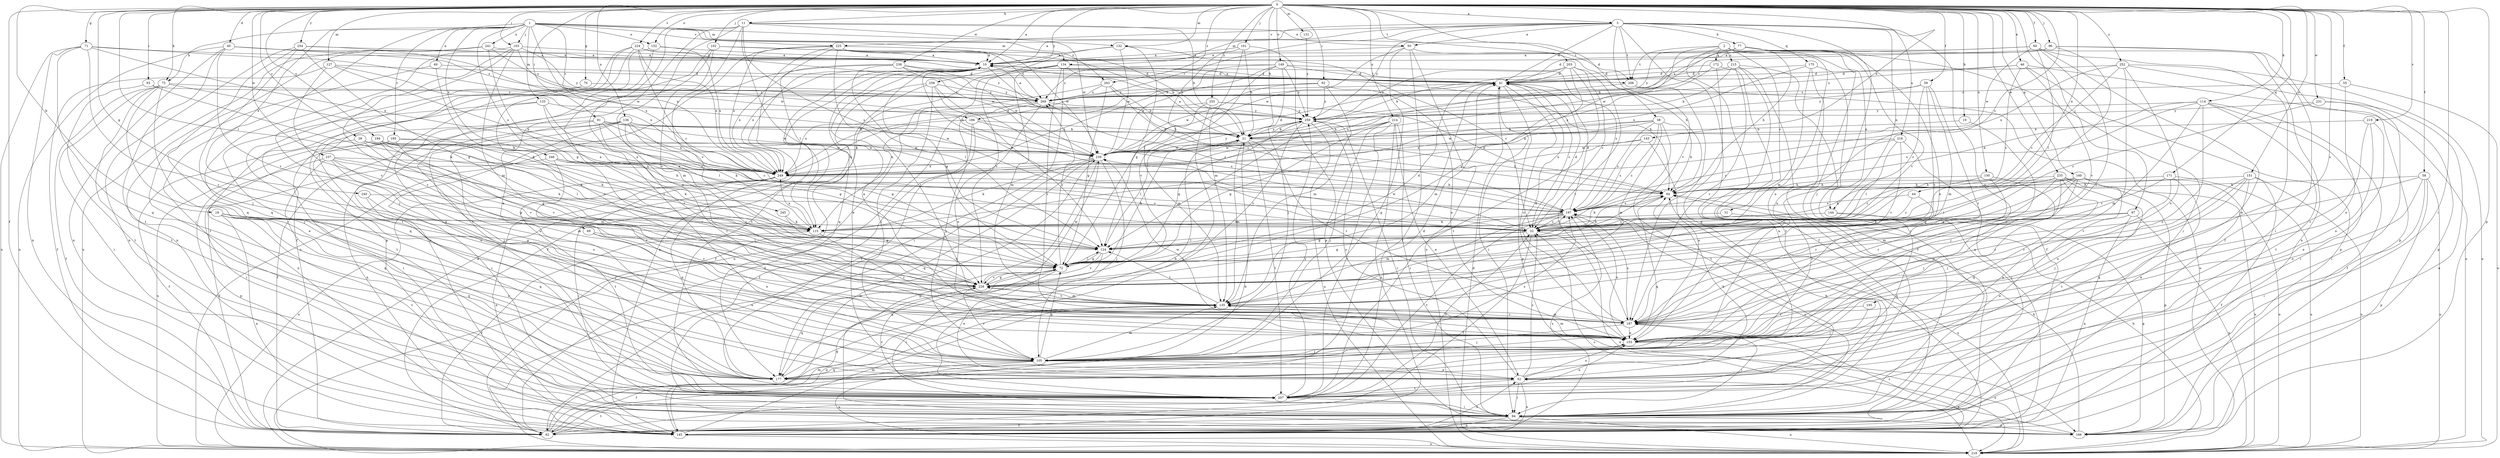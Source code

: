 strict digraph  {
0;
1;
2;
3;
10;
11;
18;
19;
21;
28;
31;
32;
38;
40;
41;
44;
46;
49;
50;
52;
55;
58;
59;
60;
62;
69;
70;
71;
72;
75;
77;
84;
91;
92;
93;
94;
96;
97;
101;
102;
103;
105;
114;
115;
124;
127;
131;
132;
133;
134;
135;
136;
143;
144;
145;
149;
150;
151;
152;
155;
160;
166;
171;
172;
175;
177;
185;
186;
187;
194;
195;
197;
203;
206;
207;
214;
215;
216;
218;
219;
224;
225;
228;
231;
233;
237;
238;
239;
240;
241;
245;
246;
249;
252;
254;
255;
258;
259;
263;
269;
0 -> 3  [label=a];
0 -> 10  [label=a];
0 -> 11  [label=b];
0 -> 18  [label=b];
0 -> 19  [label=b];
0 -> 21  [label=b];
0 -> 28  [label=c];
0 -> 38  [label=d];
0 -> 40  [label=d];
0 -> 44  [label=e];
0 -> 46  [label=e];
0 -> 55  [label=f];
0 -> 58  [label=f];
0 -> 59  [label=f];
0 -> 60  [label=f];
0 -> 62  [label=f];
0 -> 69  [label=g];
0 -> 70  [label=g];
0 -> 71  [label=g];
0 -> 75  [label=h];
0 -> 91  [label=i];
0 -> 92  [label=i];
0 -> 93  [label=i];
0 -> 94  [label=i];
0 -> 96  [label=j];
0 -> 97  [label=j];
0 -> 101  [label=j];
0 -> 102  [label=j];
0 -> 103  [label=j];
0 -> 114  [label=k];
0 -> 124  [label=l];
0 -> 127  [label=m];
0 -> 131  [label=m];
0 -> 132  [label=m];
0 -> 136  [label=n];
0 -> 143  [label=n];
0 -> 149  [label=o];
0 -> 150  [label=o];
0 -> 151  [label=o];
0 -> 152  [label=o];
0 -> 160  [label=p];
0 -> 166  [label=p];
0 -> 171  [label=q];
0 -> 194  [label=s];
0 -> 195  [label=s];
0 -> 197  [label=s];
0 -> 203  [label=t];
0 -> 214  [label=u];
0 -> 219  [label=v];
0 -> 224  [label=v];
0 -> 231  [label=w];
0 -> 233  [label=w];
0 -> 237  [label=w];
0 -> 238  [label=w];
0 -> 252  [label=y];
0 -> 254  [label=y];
0 -> 255  [label=y];
0 -> 258  [label=y];
0 -> 263  [label=z];
1 -> 49  [label=e];
1 -> 75  [label=h];
1 -> 94  [label=i];
1 -> 103  [label=j];
1 -> 132  [label=m];
1 -> 133  [label=m];
1 -> 134  [label=m];
1 -> 152  [label=o];
1 -> 185  [label=r];
1 -> 186  [label=r];
1 -> 206  [label=t];
1 -> 225  [label=v];
1 -> 240  [label=x];
1 -> 241  [label=x];
1 -> 245  [label=x];
1 -> 246  [label=x];
1 -> 249  [label=x];
1 -> 263  [label=z];
2 -> 31  [label=c];
2 -> 62  [label=f];
2 -> 94  [label=i];
2 -> 115  [label=k];
2 -> 144  [label=n];
2 -> 155  [label=o];
2 -> 172  [label=q];
2 -> 206  [label=t];
2 -> 215  [label=u];
3 -> 10  [label=a];
3 -> 41  [label=d];
3 -> 50  [label=e];
3 -> 77  [label=h];
3 -> 105  [label=j];
3 -> 134  [label=m];
3 -> 144  [label=n];
3 -> 145  [label=n];
3 -> 155  [label=o];
3 -> 175  [label=q];
3 -> 186  [label=r];
3 -> 206  [label=t];
3 -> 216  [label=u];
3 -> 225  [label=v];
3 -> 228  [label=v];
3 -> 259  [label=y];
10 -> 41  [label=d];
10 -> 62  [label=f];
10 -> 72  [label=g];
10 -> 84  [label=h];
10 -> 145  [label=n];
10 -> 177  [label=q];
10 -> 206  [label=t];
10 -> 249  [label=x];
11 -> 21  [label=b];
11 -> 50  [label=e];
11 -> 52  [label=e];
11 -> 105  [label=j];
11 -> 124  [label=l];
11 -> 155  [label=o];
11 -> 197  [label=s];
11 -> 228  [label=v];
11 -> 239  [label=w];
18 -> 32  [label=c];
18 -> 52  [label=e];
18 -> 72  [label=g];
18 -> 124  [label=l];
18 -> 145  [label=n];
18 -> 177  [label=q];
18 -> 207  [label=t];
19 -> 21  [label=b];
19 -> 105  [label=j];
21 -> 10  [label=a];
21 -> 84  [label=h];
21 -> 124  [label=l];
21 -> 135  [label=m];
21 -> 187  [label=r];
21 -> 207  [label=t];
21 -> 239  [label=w];
21 -> 259  [label=y];
28 -> 62  [label=f];
28 -> 115  [label=k];
28 -> 228  [label=v];
28 -> 239  [label=w];
28 -> 249  [label=x];
31 -> 94  [label=i];
31 -> 115  [label=k];
32 -> 10  [label=a];
32 -> 41  [label=d];
32 -> 62  [label=f];
32 -> 72  [label=g];
32 -> 84  [label=h];
32 -> 124  [label=l];
32 -> 197  [label=s];
32 -> 218  [label=u];
32 -> 239  [label=w];
38 -> 21  [label=b];
38 -> 32  [label=c];
38 -> 84  [label=h];
38 -> 135  [label=m];
38 -> 197  [label=s];
38 -> 207  [label=t];
38 -> 239  [label=w];
38 -> 249  [label=x];
40 -> 10  [label=a];
40 -> 41  [label=d];
40 -> 145  [label=n];
40 -> 207  [label=t];
40 -> 218  [label=u];
40 -> 228  [label=v];
40 -> 269  [label=z];
41 -> 10  [label=a];
41 -> 32  [label=c];
41 -> 94  [label=i];
41 -> 135  [label=m];
41 -> 155  [label=o];
41 -> 166  [label=p];
41 -> 269  [label=z];
44 -> 32  [label=c];
44 -> 187  [label=r];
44 -> 197  [label=s];
46 -> 32  [label=c];
46 -> 41  [label=d];
46 -> 166  [label=p];
46 -> 218  [label=u];
46 -> 228  [label=v];
46 -> 269  [label=z];
49 -> 41  [label=d];
49 -> 115  [label=k];
49 -> 207  [label=t];
50 -> 10  [label=a];
50 -> 62  [label=f];
50 -> 84  [label=h];
50 -> 177  [label=q];
50 -> 218  [label=u];
50 -> 239  [label=w];
52 -> 32  [label=c];
52 -> 84  [label=h];
52 -> 94  [label=i];
52 -> 145  [label=n];
52 -> 155  [label=o];
52 -> 207  [label=t];
52 -> 259  [label=y];
55 -> 155  [label=o];
55 -> 218  [label=u];
55 -> 269  [label=z];
58 -> 84  [label=h];
58 -> 94  [label=i];
58 -> 155  [label=o];
58 -> 166  [label=p];
58 -> 218  [label=u];
58 -> 228  [label=v];
59 -> 32  [label=c];
59 -> 135  [label=m];
59 -> 187  [label=r];
59 -> 228  [label=v];
59 -> 259  [label=y];
59 -> 269  [label=z];
60 -> 10  [label=a];
60 -> 52  [label=e];
60 -> 62  [label=f];
60 -> 124  [label=l];
60 -> 145  [label=n];
60 -> 187  [label=r];
60 -> 239  [label=w];
60 -> 269  [label=z];
62 -> 21  [label=b];
62 -> 72  [label=g];
62 -> 135  [label=m];
62 -> 207  [label=t];
69 -> 124  [label=l];
69 -> 155  [label=o];
69 -> 228  [label=v];
70 -> 177  [label=q];
70 -> 269  [label=z];
71 -> 10  [label=a];
71 -> 145  [label=n];
71 -> 177  [label=q];
71 -> 187  [label=r];
71 -> 218  [label=u];
71 -> 239  [label=w];
71 -> 249  [label=x];
72 -> 21  [label=b];
72 -> 41  [label=d];
72 -> 52  [label=e];
72 -> 94  [label=i];
72 -> 124  [label=l];
72 -> 228  [label=v];
72 -> 269  [label=z];
75 -> 52  [label=e];
75 -> 62  [label=f];
75 -> 94  [label=i];
75 -> 105  [label=j];
75 -> 115  [label=k];
75 -> 207  [label=t];
75 -> 269  [label=z];
77 -> 10  [label=a];
77 -> 21  [label=b];
77 -> 84  [label=h];
77 -> 94  [label=i];
77 -> 155  [label=o];
77 -> 228  [label=v];
77 -> 239  [label=w];
77 -> 259  [label=y];
84 -> 177  [label=q];
84 -> 197  [label=s];
91 -> 21  [label=b];
91 -> 72  [label=g];
91 -> 94  [label=i];
91 -> 155  [label=o];
91 -> 228  [label=v];
91 -> 239  [label=w];
91 -> 249  [label=x];
92 -> 135  [label=m];
92 -> 155  [label=o];
92 -> 239  [label=w];
92 -> 249  [label=x];
92 -> 259  [label=y];
92 -> 269  [label=z];
93 -> 115  [label=k];
93 -> 207  [label=t];
93 -> 269  [label=z];
94 -> 62  [label=f];
94 -> 145  [label=n];
94 -> 166  [label=p];
94 -> 197  [label=s];
94 -> 218  [label=u];
96 -> 10  [label=a];
96 -> 41  [label=d];
96 -> 94  [label=i];
96 -> 124  [label=l];
96 -> 166  [label=p];
96 -> 269  [label=z];
97 -> 32  [label=c];
97 -> 52  [label=e];
97 -> 115  [label=k];
97 -> 145  [label=n];
97 -> 218  [label=u];
101 -> 10  [label=a];
101 -> 21  [label=b];
101 -> 124  [label=l];
101 -> 135  [label=m];
101 -> 166  [label=p];
102 -> 10  [label=a];
102 -> 21  [label=b];
102 -> 135  [label=m];
102 -> 207  [label=t];
102 -> 228  [label=v];
103 -> 10  [label=a];
103 -> 105  [label=j];
103 -> 135  [label=m];
103 -> 177  [label=q];
103 -> 187  [label=r];
103 -> 239  [label=w];
103 -> 259  [label=y];
105 -> 52  [label=e];
105 -> 62  [label=f];
105 -> 72  [label=g];
105 -> 135  [label=m];
105 -> 177  [label=q];
105 -> 197  [label=s];
105 -> 218  [label=u];
105 -> 228  [label=v];
114 -> 62  [label=f];
114 -> 84  [label=h];
114 -> 94  [label=i];
114 -> 135  [label=m];
114 -> 155  [label=o];
114 -> 197  [label=s];
114 -> 207  [label=t];
114 -> 259  [label=y];
115 -> 62  [label=f];
115 -> 187  [label=r];
115 -> 228  [label=v];
115 -> 249  [label=x];
124 -> 72  [label=g];
124 -> 84  [label=h];
124 -> 177  [label=q];
124 -> 228  [label=v];
127 -> 41  [label=d];
127 -> 62  [label=f];
127 -> 84  [label=h];
127 -> 228  [label=v];
127 -> 249  [label=x];
131 -> 259  [label=y];
132 -> 10  [label=a];
132 -> 32  [label=c];
132 -> 72  [label=g];
132 -> 228  [label=v];
132 -> 239  [label=w];
133 -> 32  [label=c];
133 -> 124  [label=l];
133 -> 145  [label=n];
133 -> 207  [label=t];
133 -> 259  [label=y];
134 -> 41  [label=d];
134 -> 84  [label=h];
134 -> 94  [label=i];
134 -> 115  [label=k];
134 -> 135  [label=m];
134 -> 187  [label=r];
134 -> 218  [label=u];
135 -> 124  [label=l];
135 -> 145  [label=n];
135 -> 187  [label=r];
135 -> 228  [label=v];
136 -> 21  [label=b];
136 -> 32  [label=c];
136 -> 62  [label=f];
136 -> 72  [label=g];
136 -> 94  [label=i];
136 -> 105  [label=j];
136 -> 115  [label=k];
136 -> 145  [label=n];
136 -> 239  [label=w];
143 -> 155  [label=o];
143 -> 197  [label=s];
143 -> 239  [label=w];
143 -> 249  [label=x];
144 -> 32  [label=c];
144 -> 166  [label=p];
144 -> 177  [label=q];
145 -> 52  [label=e];
145 -> 135  [label=m];
145 -> 187  [label=r];
145 -> 197  [label=s];
145 -> 218  [label=u];
145 -> 239  [label=w];
149 -> 41  [label=d];
149 -> 105  [label=j];
149 -> 197  [label=s];
149 -> 228  [label=v];
149 -> 239  [label=w];
149 -> 249  [label=x];
149 -> 259  [label=y];
149 -> 269  [label=z];
150 -> 32  [label=c];
150 -> 84  [label=h];
150 -> 105  [label=j];
150 -> 187  [label=r];
151 -> 52  [label=e];
151 -> 62  [label=f];
151 -> 84  [label=h];
151 -> 105  [label=j];
151 -> 155  [label=o];
151 -> 187  [label=r];
151 -> 218  [label=u];
152 -> 10  [label=a];
152 -> 145  [label=n];
152 -> 155  [label=o];
152 -> 249  [label=x];
155 -> 105  [label=j];
155 -> 135  [label=m];
155 -> 218  [label=u];
155 -> 239  [label=w];
160 -> 52  [label=e];
160 -> 72  [label=g];
160 -> 84  [label=h];
160 -> 115  [label=k];
160 -> 135  [label=m];
160 -> 155  [label=o];
160 -> 218  [label=u];
166 -> 52  [label=e];
166 -> 84  [label=h];
171 -> 32  [label=c];
171 -> 84  [label=h];
171 -> 177  [label=q];
171 -> 187  [label=r];
171 -> 218  [label=u];
172 -> 41  [label=d];
172 -> 94  [label=i];
172 -> 177  [label=q];
172 -> 249  [label=x];
175 -> 41  [label=d];
175 -> 62  [label=f];
175 -> 135  [label=m];
175 -> 155  [label=o];
175 -> 249  [label=x];
177 -> 21  [label=b];
177 -> 41  [label=d];
185 -> 94  [label=i];
185 -> 135  [label=m];
185 -> 218  [label=u];
185 -> 239  [label=w];
185 -> 249  [label=x];
186 -> 21  [label=b];
186 -> 62  [label=f];
186 -> 197  [label=s];
186 -> 207  [label=t];
186 -> 249  [label=x];
187 -> 10  [label=a];
187 -> 41  [label=d];
187 -> 94  [label=i];
187 -> 105  [label=j];
187 -> 135  [label=m];
187 -> 155  [label=o];
187 -> 197  [label=s];
194 -> 72  [label=g];
194 -> 115  [label=k];
194 -> 124  [label=l];
194 -> 155  [label=o];
194 -> 228  [label=v];
194 -> 239  [label=w];
195 -> 105  [label=j];
195 -> 187  [label=r];
197 -> 32  [label=c];
197 -> 41  [label=d];
197 -> 72  [label=g];
197 -> 115  [label=k];
197 -> 135  [label=m];
197 -> 155  [label=o];
197 -> 207  [label=t];
197 -> 218  [label=u];
197 -> 269  [label=z];
203 -> 21  [label=b];
203 -> 32  [label=c];
203 -> 41  [label=d];
203 -> 72  [label=g];
203 -> 187  [label=r];
203 -> 207  [label=t];
203 -> 259  [label=y];
206 -> 187  [label=r];
206 -> 218  [label=u];
206 -> 249  [label=x];
207 -> 32  [label=c];
207 -> 84  [label=h];
207 -> 94  [label=i];
207 -> 155  [label=o];
207 -> 228  [label=v];
207 -> 259  [label=y];
214 -> 21  [label=b];
214 -> 52  [label=e];
214 -> 72  [label=g];
214 -> 94  [label=i];
214 -> 105  [label=j];
214 -> 124  [label=l];
214 -> 145  [label=n];
214 -> 207  [label=t];
215 -> 21  [label=b];
215 -> 41  [label=d];
215 -> 62  [label=f];
215 -> 145  [label=n];
215 -> 187  [label=r];
215 -> 207  [label=t];
216 -> 94  [label=i];
216 -> 124  [label=l];
216 -> 197  [label=s];
216 -> 228  [label=v];
216 -> 239  [label=w];
218 -> 10  [label=a];
218 -> 32  [label=c];
218 -> 41  [label=d];
218 -> 84  [label=h];
219 -> 21  [label=b];
219 -> 52  [label=e];
219 -> 155  [label=o];
219 -> 187  [label=r];
224 -> 10  [label=a];
224 -> 32  [label=c];
224 -> 62  [label=f];
224 -> 166  [label=p];
224 -> 207  [label=t];
224 -> 239  [label=w];
224 -> 249  [label=x];
225 -> 10  [label=a];
225 -> 21  [label=b];
225 -> 52  [label=e];
225 -> 187  [label=r];
225 -> 207  [label=t];
225 -> 218  [label=u];
225 -> 239  [label=w];
225 -> 249  [label=x];
225 -> 269  [label=z];
228 -> 72  [label=g];
228 -> 135  [label=m];
228 -> 177  [label=q];
228 -> 239  [label=w];
231 -> 32  [label=c];
231 -> 94  [label=i];
231 -> 145  [label=n];
231 -> 259  [label=y];
233 -> 72  [label=g];
233 -> 84  [label=h];
233 -> 105  [label=j];
233 -> 124  [label=l];
233 -> 166  [label=p];
233 -> 177  [label=q];
233 -> 187  [label=r];
233 -> 207  [label=t];
233 -> 218  [label=u];
237 -> 72  [label=g];
237 -> 115  [label=k];
237 -> 135  [label=m];
237 -> 155  [label=o];
237 -> 166  [label=p];
237 -> 177  [label=q];
237 -> 249  [label=x];
238 -> 41  [label=d];
238 -> 124  [label=l];
238 -> 177  [label=q];
238 -> 239  [label=w];
238 -> 249  [label=x];
238 -> 259  [label=y];
238 -> 269  [label=z];
239 -> 41  [label=d];
239 -> 105  [label=j];
239 -> 115  [label=k];
239 -> 166  [label=p];
239 -> 177  [label=q];
239 -> 218  [label=u];
239 -> 249  [label=x];
239 -> 259  [label=y];
240 -> 105  [label=j];
240 -> 177  [label=q];
240 -> 197  [label=s];
241 -> 10  [label=a];
241 -> 72  [label=g];
241 -> 145  [label=n];
241 -> 218  [label=u];
241 -> 269  [label=z];
245 -> 72  [label=g];
245 -> 115  [label=k];
246 -> 62  [label=f];
246 -> 84  [label=h];
246 -> 115  [label=k];
246 -> 187  [label=r];
246 -> 228  [label=v];
246 -> 249  [label=x];
249 -> 84  [label=h];
249 -> 94  [label=i];
249 -> 145  [label=n];
249 -> 177  [label=q];
249 -> 207  [label=t];
249 -> 218  [label=u];
252 -> 32  [label=c];
252 -> 41  [label=d];
252 -> 155  [label=o];
252 -> 166  [label=p];
252 -> 187  [label=r];
252 -> 218  [label=u];
252 -> 249  [label=x];
254 -> 10  [label=a];
254 -> 72  [label=g];
254 -> 105  [label=j];
254 -> 145  [label=n];
254 -> 177  [label=q];
254 -> 249  [label=x];
255 -> 84  [label=h];
255 -> 94  [label=i];
255 -> 135  [label=m];
255 -> 249  [label=x];
255 -> 259  [label=y];
258 -> 32  [label=c];
258 -> 62  [label=f];
258 -> 105  [label=j];
258 -> 115  [label=k];
258 -> 124  [label=l];
258 -> 269  [label=z];
259 -> 21  [label=b];
259 -> 72  [label=g];
259 -> 94  [label=i];
259 -> 218  [label=u];
259 -> 228  [label=v];
263 -> 21  [label=b];
263 -> 72  [label=g];
263 -> 115  [label=k];
263 -> 197  [label=s];
263 -> 269  [label=z];
269 -> 10  [label=a];
269 -> 62  [label=f];
269 -> 105  [label=j];
269 -> 155  [label=o];
269 -> 259  [label=y];
}

